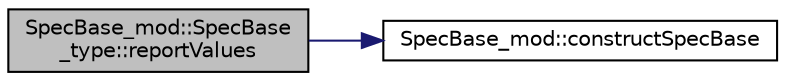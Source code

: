 digraph "SpecBase_mod::SpecBase_type::reportValues"
{
 // LATEX_PDF_SIZE
  edge [fontname="Helvetica",fontsize="10",labelfontname="Helvetica",labelfontsize="10"];
  node [fontname="Helvetica",fontsize="10",shape=record];
  rankdir="LR";
  Node1 [label="SpecBase_mod::SpecBase\l_type::reportValues",height=0.2,width=0.4,color="black", fillcolor="grey75", style="filled", fontcolor="black",tooltip=" "];
  Node1 -> Node2 [color="midnightblue",fontsize="10",style="solid",fontname="Helvetica"];
  Node2 [label="SpecBase_mod::constructSpecBase",height=0.2,width=0.4,color="black", fillcolor="white", style="filled",URL="$namespaceSpecBase__mod.html#a8ccd1c17b69e3815543991ac7be901c3",tooltip=" "];
}
